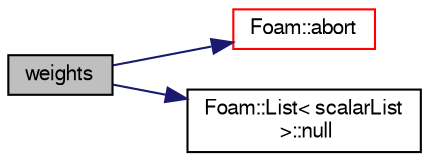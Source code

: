 digraph "weights"
{
  bgcolor="transparent";
  edge [fontname="FreeSans",fontsize="10",labelfontname="FreeSans",labelfontsize="10"];
  node [fontname="FreeSans",fontsize="10",shape=record];
  rankdir="LR";
  Node211 [label="weights",height=0.2,width=0.4,color="black", fillcolor="grey75", style="filled", fontcolor="black"];
  Node211 -> Node212 [color="midnightblue",fontsize="10",style="solid",fontname="FreeSans"];
  Node212 [label="Foam::abort",height=0.2,width=0.4,color="red",URL="$a21124.html#a447107a607d03e417307c203fa5fb44b"];
  Node211 -> Node255 [color="midnightblue",fontsize="10",style="solid",fontname="FreeSans"];
  Node255 [label="Foam::List\< scalarList\l \>::null",height=0.2,width=0.4,color="black",URL="$a25694.html#ad5ee24889eb8a08fa0e571cfc8063c7f",tooltip="Return a null List. "];
}
